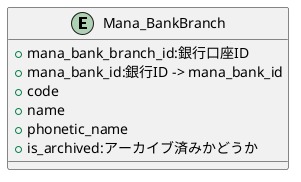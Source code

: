 @startuml

entity "Mana_BankBranch" {
    + mana_bank_branch_id:銀行口座ID
    + mana_bank_id:銀行ID -> mana_bank_id
    + code
    + name
    + phonetic_name
    + is_archived:アーカイブ済みかどうか
}

@enduml
